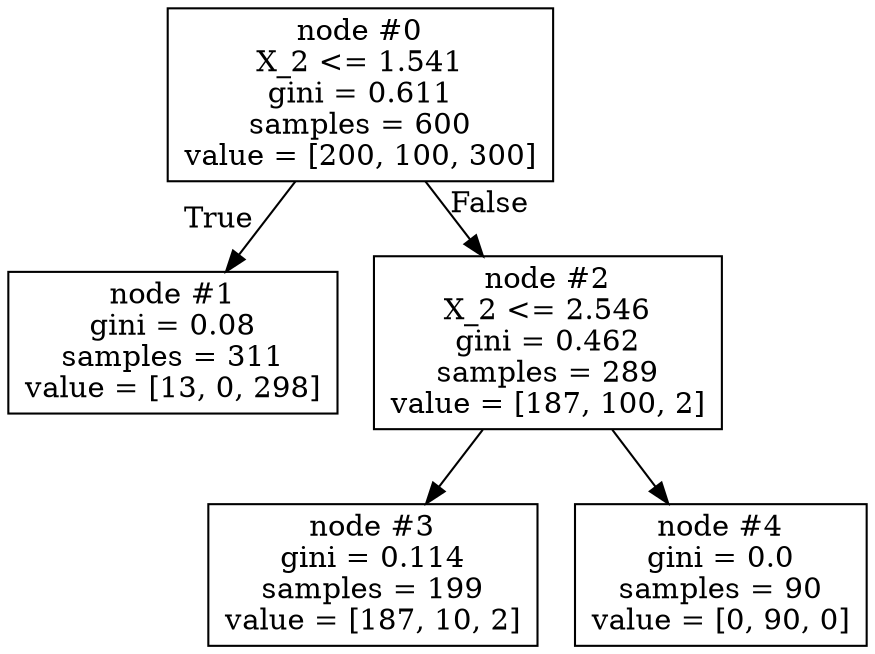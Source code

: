 digraph Tree {
node [shape=box] ;
0 [label="node #0\nX_2 <= 1.541\ngini = 0.611\nsamples = 600\nvalue = [200, 100, 300]"] ;
1 [label="node #1\ngini = 0.08\nsamples = 311\nvalue = [13, 0, 298]"] ;
0 -> 1 [labeldistance=2.5, labelangle=45, headlabel="True"] ;
2 [label="node #2\nX_2 <= 2.546\ngini = 0.462\nsamples = 289\nvalue = [187, 100, 2]"] ;
0 -> 2 [labeldistance=2.5, labelangle=-45, headlabel="False"] ;
3 [label="node #3\ngini = 0.114\nsamples = 199\nvalue = [187, 10, 2]"] ;
2 -> 3 ;
4 [label="node #4\ngini = 0.0\nsamples = 90\nvalue = [0, 90, 0]"] ;
2 -> 4 ;
}